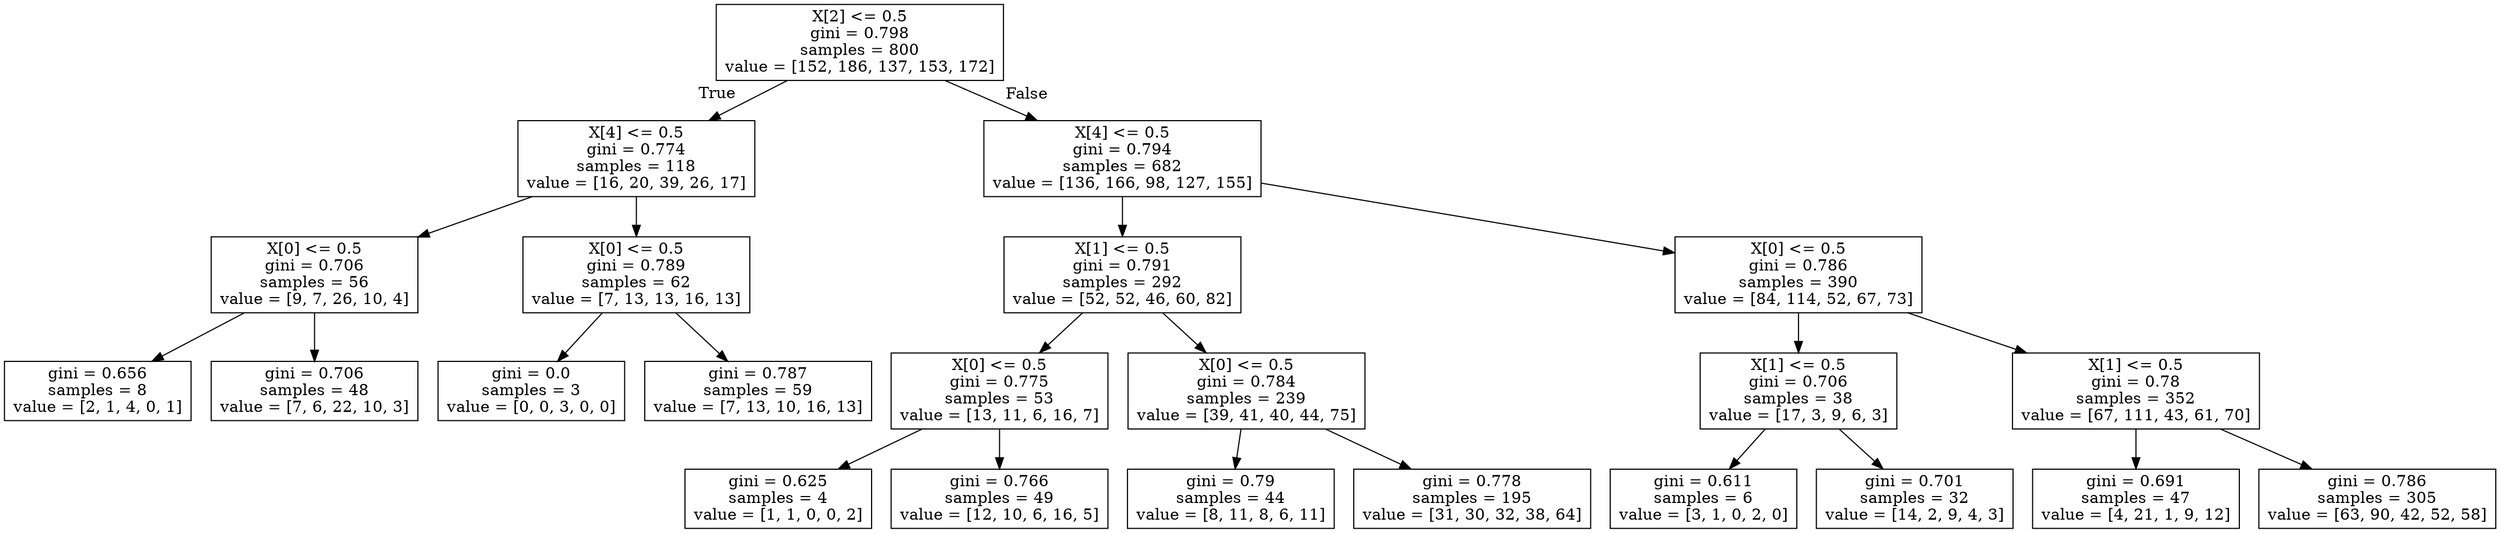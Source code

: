 digraph Tree {
node [shape=box] ;
0 [label="X[2] <= 0.5\ngini = 0.798\nsamples = 800\nvalue = [152, 186, 137, 153, 172]"] ;
1 [label="X[4] <= 0.5\ngini = 0.774\nsamples = 118\nvalue = [16, 20, 39, 26, 17]"] ;
0 -> 1 [labeldistance=2.5, labelangle=45, headlabel="True"] ;
2 [label="X[0] <= 0.5\ngini = 0.706\nsamples = 56\nvalue = [9, 7, 26, 10, 4]"] ;
1 -> 2 ;
3 [label="gini = 0.656\nsamples = 8\nvalue = [2, 1, 4, 0, 1]"] ;
2 -> 3 ;
4 [label="gini = 0.706\nsamples = 48\nvalue = [7, 6, 22, 10, 3]"] ;
2 -> 4 ;
5 [label="X[0] <= 0.5\ngini = 0.789\nsamples = 62\nvalue = [7, 13, 13, 16, 13]"] ;
1 -> 5 ;
6 [label="gini = 0.0\nsamples = 3\nvalue = [0, 0, 3, 0, 0]"] ;
5 -> 6 ;
7 [label="gini = 0.787\nsamples = 59\nvalue = [7, 13, 10, 16, 13]"] ;
5 -> 7 ;
8 [label="X[4] <= 0.5\ngini = 0.794\nsamples = 682\nvalue = [136, 166, 98, 127, 155]"] ;
0 -> 8 [labeldistance=2.5, labelangle=-45, headlabel="False"] ;
9 [label="X[1] <= 0.5\ngini = 0.791\nsamples = 292\nvalue = [52, 52, 46, 60, 82]"] ;
8 -> 9 ;
10 [label="X[0] <= 0.5\ngini = 0.775\nsamples = 53\nvalue = [13, 11, 6, 16, 7]"] ;
9 -> 10 ;
11 [label="gini = 0.625\nsamples = 4\nvalue = [1, 1, 0, 0, 2]"] ;
10 -> 11 ;
12 [label="gini = 0.766\nsamples = 49\nvalue = [12, 10, 6, 16, 5]"] ;
10 -> 12 ;
13 [label="X[0] <= 0.5\ngini = 0.784\nsamples = 239\nvalue = [39, 41, 40, 44, 75]"] ;
9 -> 13 ;
14 [label="gini = 0.79\nsamples = 44\nvalue = [8, 11, 8, 6, 11]"] ;
13 -> 14 ;
15 [label="gini = 0.778\nsamples = 195\nvalue = [31, 30, 32, 38, 64]"] ;
13 -> 15 ;
16 [label="X[0] <= 0.5\ngini = 0.786\nsamples = 390\nvalue = [84, 114, 52, 67, 73]"] ;
8 -> 16 ;
17 [label="X[1] <= 0.5\ngini = 0.706\nsamples = 38\nvalue = [17, 3, 9, 6, 3]"] ;
16 -> 17 ;
18 [label="gini = 0.611\nsamples = 6\nvalue = [3, 1, 0, 2, 0]"] ;
17 -> 18 ;
19 [label="gini = 0.701\nsamples = 32\nvalue = [14, 2, 9, 4, 3]"] ;
17 -> 19 ;
20 [label="X[1] <= 0.5\ngini = 0.78\nsamples = 352\nvalue = [67, 111, 43, 61, 70]"] ;
16 -> 20 ;
21 [label="gini = 0.691\nsamples = 47\nvalue = [4, 21, 1, 9, 12]"] ;
20 -> 21 ;
22 [label="gini = 0.786\nsamples = 305\nvalue = [63, 90, 42, 52, 58]"] ;
20 -> 22 ;
}